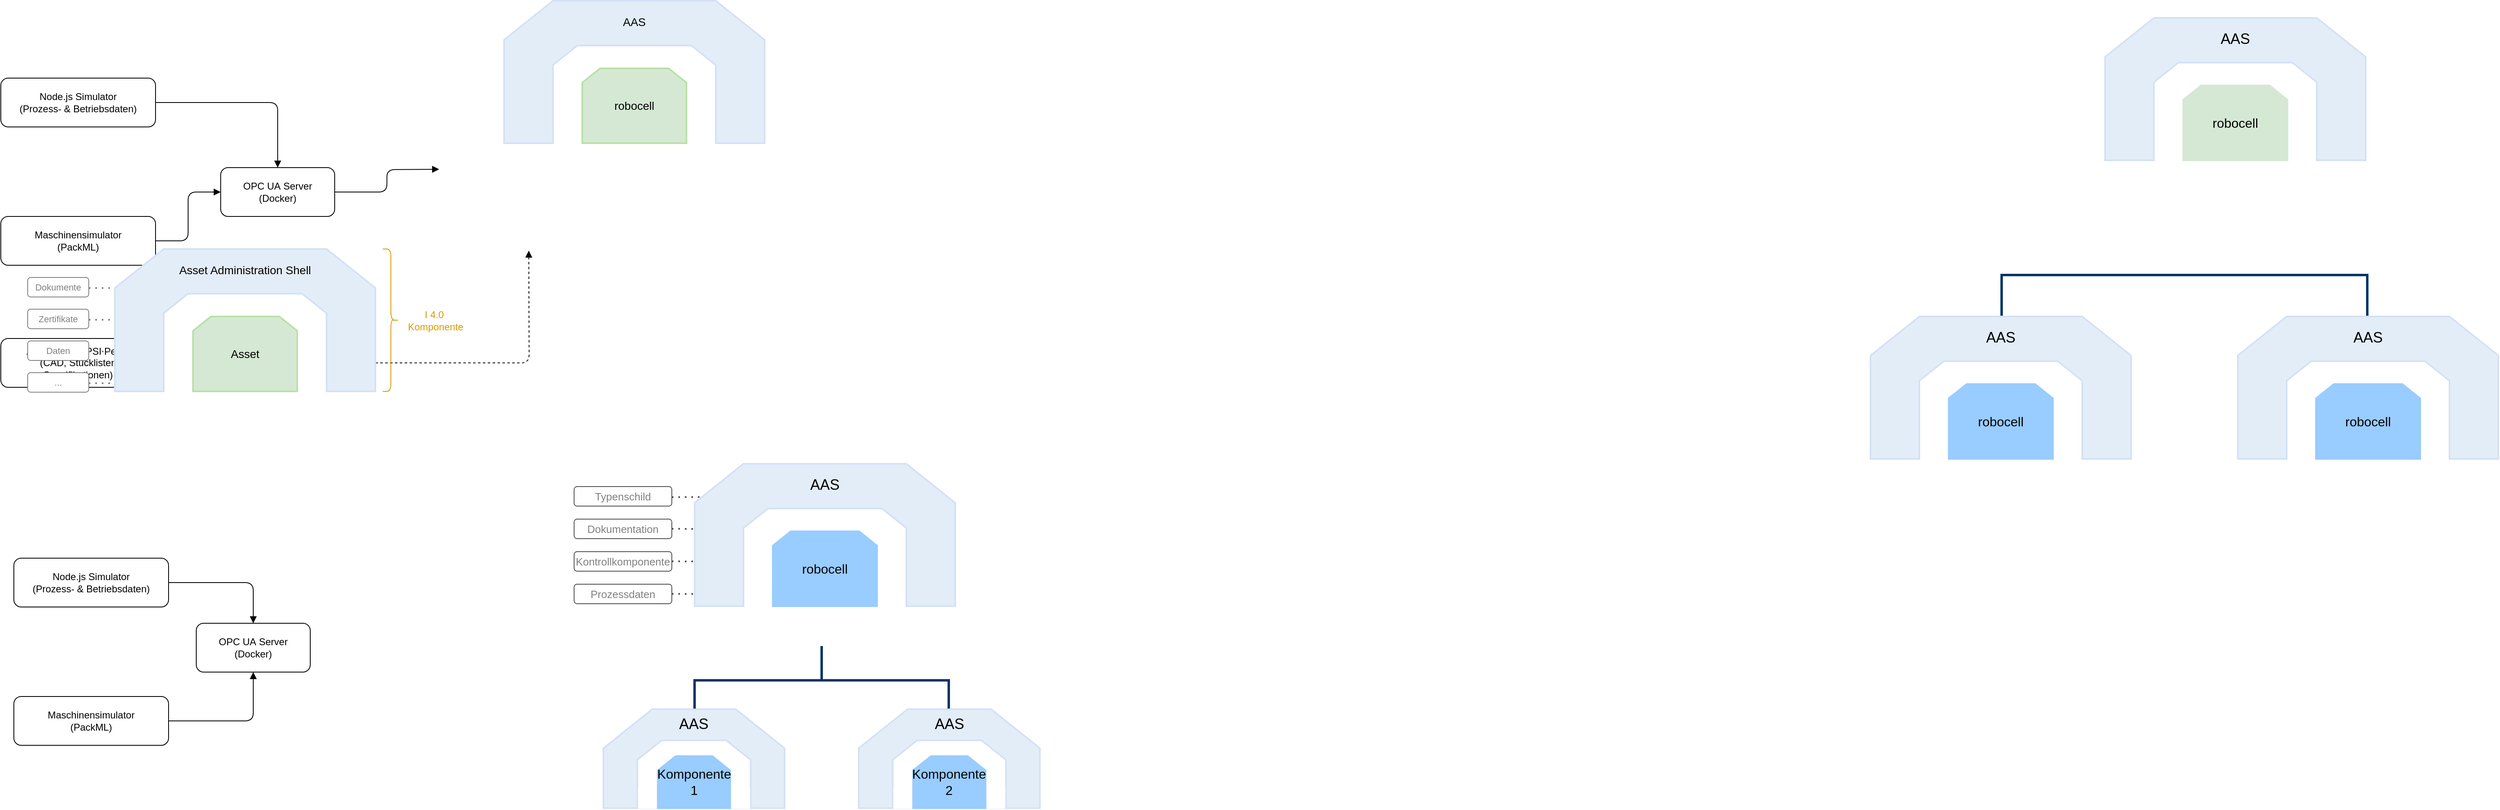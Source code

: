 <mxfile version="27.2.0">
  <diagram name="Datenquellen" id="OlZZAPoBLNmnHcz77i11">
    <mxGraphModel dx="2836" dy="1572" grid="1" gridSize="4" guides="1" tooltips="1" connect="1" arrows="1" fold="1" page="1" pageScale="1" pageWidth="827" pageHeight="1169" math="0" shadow="0">
      <root>
        <mxCell id="0" />
        <mxCell id="1" parent="0" />
        <mxCell id="GGNP_rc6r0dh1QSNLfma-2" value="OPC UA Server&#xa;(Docker)" style="rounded=1;whiteSpace=wrap;html=1;" vertex="1" parent="1">
          <mxGeometry x="350" y="260" width="140" height="60" as="geometry" />
        </mxCell>
        <mxCell id="GGNP_rc6r0dh1QSNLfma-3" value="Node.js Simulator&#xa;(Prozess- &amp; Betriebsdaten)" style="rounded=1;whiteSpace=wrap;html=1;" vertex="1" parent="1">
          <mxGeometry x="80" y="150" width="190" height="60" as="geometry" />
        </mxCell>
        <mxCell id="GGNP_rc6r0dh1QSNLfma-4" value="Maschinensimulator&#xa;(PackML)" style="rounded=1;whiteSpace=wrap;html=1;" vertex="1" parent="1">
          <mxGeometry x="80" y="320" width="190" height="60" as="geometry" />
        </mxCell>
        <mxCell id="GGNP_rc6r0dh1QSNLfma-5" value="Agile&amp;nbsp;(PLM) / PSI Penta&lt;br&gt;(CAD, Stücklisten&lt;br&gt;Spezifikationen)" style="rounded=1;whiteSpace=wrap;html=1;" vertex="1" parent="1">
          <mxGeometry x="80" y="470" width="190" height="60" as="geometry" />
        </mxCell>
        <mxCell id="GGNP_rc6r0dh1QSNLfma-7" style="edgeStyle=orthogonalEdgeStyle;endArrow=block;html=1;" edge="1" parent="1" source="GGNP_rc6r0dh1QSNLfma-3" target="GGNP_rc6r0dh1QSNLfma-2">
          <mxGeometry relative="1" as="geometry" />
        </mxCell>
        <mxCell id="GGNP_rc6r0dh1QSNLfma-8" style="edgeStyle=orthogonalEdgeStyle;endArrow=block;html=1;" edge="1" parent="1" source="GGNP_rc6r0dh1QSNLfma-4" target="GGNP_rc6r0dh1QSNLfma-2">
          <mxGeometry relative="1" as="geometry" />
        </mxCell>
        <mxCell id="GGNP_rc6r0dh1QSNLfma-9" style="edgeStyle=orthogonalEdgeStyle;endArrow=block;html=1;" edge="1" parent="1" source="GGNP_rc6r0dh1QSNLfma-2">
          <mxGeometry relative="1" as="geometry">
            <mxPoint x="618.25" y="262.0" as="targetPoint" />
          </mxGeometry>
        </mxCell>
        <mxCell id="GGNP_rc6r0dh1QSNLfma-10" style="edgeStyle=orthogonalEdgeStyle;endArrow=block;dashed=1;html=1;" edge="1" parent="1" source="GGNP_rc6r0dh1QSNLfma-5">
          <mxGeometry relative="1" as="geometry">
            <mxPoint x="728.333" y="362" as="targetPoint" />
          </mxGeometry>
        </mxCell>
        <mxCell id="GGNP_rc6r0dh1QSNLfma-12" value="" style="shape=loopLimit;whiteSpace=wrap;html=1;size=60;fillColor=#e3edf8;strokeColor=#D4E1F5;strokeWidth=2;" vertex="1" parent="1">
          <mxGeometry x="698" y="55" width="320" height="175" as="geometry" />
        </mxCell>
        <mxCell id="GGNP_rc6r0dh1QSNLfma-13" value="&lt;font style=&quot;font-size: 14px;&quot;&gt;AAS&lt;/font&gt;" style="text;html=1;align=center;verticalAlign=middle;whiteSpace=wrap;rounded=0;" vertex="1" parent="1">
          <mxGeometry x="766.25" y="66" width="183.5" height="30" as="geometry" />
        </mxCell>
        <mxCell id="GGNP_rc6r0dh1QSNLfma-14" value="" style="shape=loopLimit;whiteSpace=wrap;html=1;size=30;strokeColor=#D4E1F5;strokeWidth=2;" vertex="1" parent="1">
          <mxGeometry x="758" y="110" width="200" height="120" as="geometry" />
        </mxCell>
        <mxCell id="GGNP_rc6r0dh1QSNLfma-15" value="" style="shape=ext;double=1;rounded=0;whiteSpace=wrap;html=1;strokeColor=none;" vertex="1" parent="1">
          <mxGeometry x="759" y="192" width="198" height="39" as="geometry" />
        </mxCell>
        <mxCell id="GGNP_rc6r0dh1QSNLfma-16" value="&lt;font style=&quot;font-size: 14px;&quot;&gt;robocell&lt;/font&gt;" style="shape=loopLimit;whiteSpace=wrap;html=1;size=22;fillColor=#d5e8d4;strokeColor=#B9E0A5;strokeWidth=2;" vertex="1" parent="1">
          <mxGeometry x="794" y="138" width="128" height="92" as="geometry" />
        </mxCell>
        <mxCell id="GGNP_rc6r0dh1QSNLfma-50" value="" style="shape=loopLimit;whiteSpace=wrap;html=1;size=60;fillColor=#e3edf8;strokeColor=#D4E1F5;strokeWidth=2;" vertex="1" parent="1">
          <mxGeometry x="2664" y="76" width="320" height="175" as="geometry" />
        </mxCell>
        <mxCell id="GGNP_rc6r0dh1QSNLfma-51" value="&lt;font style=&quot;font-size: 18px;&quot;&gt;AAS&lt;/font&gt;" style="text;html=1;align=center;verticalAlign=middle;whiteSpace=wrap;rounded=0;" vertex="1" parent="1">
          <mxGeometry x="2732.25" y="87" width="183.5" height="30" as="geometry" />
        </mxCell>
        <mxCell id="GGNP_rc6r0dh1QSNLfma-52" value="" style="shape=loopLimit;whiteSpace=wrap;html=1;size=30;strokeColor=#D4E1F5;strokeWidth=2;" vertex="1" parent="1">
          <mxGeometry x="2724" y="131" width="200" height="120" as="geometry" />
        </mxCell>
        <mxCell id="GGNP_rc6r0dh1QSNLfma-53" value="" style="shape=ext;double=1;rounded=0;whiteSpace=wrap;html=1;strokeColor=none;" vertex="1" parent="1">
          <mxGeometry x="2725" y="213" width="198" height="39" as="geometry" />
        </mxCell>
        <mxCell id="GGNP_rc6r0dh1QSNLfma-54" value="&lt;font style=&quot;font-size: 16px;&quot;&gt;robocell&lt;/font&gt;" style="shape=loopLimit;whiteSpace=wrap;html=1;size=22;fillColor=#D5E8D4;strokeColor=#D5E8D4;strokeWidth=2;" vertex="1" parent="1">
          <mxGeometry x="2760" y="159" width="128" height="92" as="geometry" />
        </mxCell>
        <mxCell id="GGNP_rc6r0dh1QSNLfma-69" value="" style="shape=loopLimit;whiteSpace=wrap;html=1;size=60;fillColor=#e3edf8;strokeColor=#D4E1F5;strokeWidth=2;" vertex="1" parent="1">
          <mxGeometry x="932" y="624" width="320" height="175" as="geometry" />
        </mxCell>
        <mxCell id="GGNP_rc6r0dh1QSNLfma-70" value="&lt;font style=&quot;font-size: 18px;&quot;&gt;AAS&lt;/font&gt;" style="text;html=1;align=center;verticalAlign=middle;whiteSpace=wrap;rounded=0;" vertex="1" parent="1">
          <mxGeometry x="1000.25" y="635" width="183.5" height="30" as="geometry" />
        </mxCell>
        <mxCell id="GGNP_rc6r0dh1QSNLfma-71" value="" style="shape=loopLimit;whiteSpace=wrap;html=1;size=30;strokeColor=#D4E1F5;strokeWidth=2;" vertex="1" parent="1">
          <mxGeometry x="992" y="679" width="200" height="120" as="geometry" />
        </mxCell>
        <mxCell id="GGNP_rc6r0dh1QSNLfma-72" value="" style="shape=ext;double=1;rounded=0;whiteSpace=wrap;html=1;strokeColor=none;" vertex="1" parent="1">
          <mxGeometry x="993" y="761" width="198" height="39" as="geometry" />
        </mxCell>
        <mxCell id="GGNP_rc6r0dh1QSNLfma-73" value="&lt;font style=&quot;font-size: 16px;&quot;&gt;robocell&lt;/font&gt;" style="shape=loopLimit;whiteSpace=wrap;html=1;size=22;fillColor=#99CCFF;strokeColor=#99CCFF;strokeWidth=2;" vertex="1" parent="1">
          <mxGeometry x="1028" y="707" width="128" height="92" as="geometry" />
        </mxCell>
        <mxCell id="GGNP_rc6r0dh1QSNLfma-78" value="" style="shape=loopLimit;whiteSpace=wrap;html=1;size=60;fillColor=#e3edf8;strokeColor=#D4E1F5;strokeWidth=2;" vertex="1" parent="1">
          <mxGeometry x="2376" y="443" width="320" height="175" as="geometry" />
        </mxCell>
        <mxCell id="GGNP_rc6r0dh1QSNLfma-79" value="&lt;font style=&quot;font-size: 18px;&quot;&gt;AAS&lt;/font&gt;" style="text;html=1;align=center;verticalAlign=middle;whiteSpace=wrap;rounded=0;" vertex="1" parent="1">
          <mxGeometry x="2444.25" y="454" width="183.5" height="30" as="geometry" />
        </mxCell>
        <mxCell id="GGNP_rc6r0dh1QSNLfma-80" value="" style="shape=loopLimit;whiteSpace=wrap;html=1;size=30;strokeColor=#D4E1F5;strokeWidth=2;" vertex="1" parent="1">
          <mxGeometry x="2436" y="498" width="200" height="120" as="geometry" />
        </mxCell>
        <mxCell id="GGNP_rc6r0dh1QSNLfma-81" value="" style="shape=ext;double=1;rounded=0;whiteSpace=wrap;html=1;strokeColor=none;" vertex="1" parent="1">
          <mxGeometry x="2437" y="580" width="198" height="39" as="geometry" />
        </mxCell>
        <mxCell id="GGNP_rc6r0dh1QSNLfma-82" value="&lt;font style=&quot;font-size: 16px;&quot;&gt;robocell&lt;/font&gt;" style="shape=loopLimit;whiteSpace=wrap;html=1;size=22;fillColor=#99CCFF;strokeColor=#99CCFF;strokeWidth=2;" vertex="1" parent="1">
          <mxGeometry x="2472" y="526" width="128" height="92" as="geometry" />
        </mxCell>
        <mxCell id="GGNP_rc6r0dh1QSNLfma-83" value="" style="shape=loopLimit;whiteSpace=wrap;html=1;size=60;fillColor=#e3edf8;strokeColor=#D4E1F5;strokeWidth=2;" vertex="1" parent="1">
          <mxGeometry x="2827" y="443" width="320" height="175" as="geometry" />
        </mxCell>
        <mxCell id="GGNP_rc6r0dh1QSNLfma-84" value="&lt;font style=&quot;font-size: 18px;&quot;&gt;AAS&lt;/font&gt;" style="text;html=1;align=center;verticalAlign=middle;whiteSpace=wrap;rounded=0;" vertex="1" parent="1">
          <mxGeometry x="2895.25" y="454" width="183.5" height="30" as="geometry" />
        </mxCell>
        <mxCell id="GGNP_rc6r0dh1QSNLfma-85" value="" style="shape=loopLimit;whiteSpace=wrap;html=1;size=30;strokeColor=#D4E1F5;strokeWidth=2;" vertex="1" parent="1">
          <mxGeometry x="2887" y="498" width="200" height="120" as="geometry" />
        </mxCell>
        <mxCell id="GGNP_rc6r0dh1QSNLfma-86" value="" style="shape=ext;double=1;rounded=0;whiteSpace=wrap;html=1;strokeColor=none;" vertex="1" parent="1">
          <mxGeometry x="2888" y="580" width="198" height="39" as="geometry" />
        </mxCell>
        <mxCell id="GGNP_rc6r0dh1QSNLfma-87" value="&lt;font style=&quot;font-size: 16px;&quot;&gt;robocell&lt;/font&gt;" style="shape=loopLimit;whiteSpace=wrap;html=1;size=22;fillColor=#99CCFF;strokeColor=#99CCFF;strokeWidth=2;" vertex="1" parent="1">
          <mxGeometry x="2923" y="526" width="128" height="92" as="geometry" />
        </mxCell>
        <mxCell id="GGNP_rc6r0dh1QSNLfma-88" value="" style="strokeWidth=3;html=1;shape=mxgraph.flowchart.annotation_1;align=left;pointerEvents=1;direction=south;strokeColor=#003366;" vertex="1" parent="1">
          <mxGeometry x="2537" y="392" width="449" height="50" as="geometry" />
        </mxCell>
        <mxCell id="GGNP_rc6r0dh1QSNLfma-91" value="OPC UA Server&#xa;(Docker)" style="rounded=1;whiteSpace=wrap;html=1;" vertex="1" parent="1">
          <mxGeometry x="320" y="820" width="140" height="60" as="geometry" />
        </mxCell>
        <mxCell id="GGNP_rc6r0dh1QSNLfma-92" value="Node.js Simulator&#xa;(Prozess- &amp; Betriebsdaten)" style="rounded=1;whiteSpace=wrap;html=1;" vertex="1" parent="1">
          <mxGeometry x="96" y="740" width="190" height="60" as="geometry" />
        </mxCell>
        <mxCell id="GGNP_rc6r0dh1QSNLfma-93" value="Maschinensimulator&#xa;(PackML)" style="rounded=1;whiteSpace=wrap;html=1;" vertex="1" parent="1">
          <mxGeometry x="96" y="910" width="190" height="60" as="geometry" />
        </mxCell>
        <mxCell id="GGNP_rc6r0dh1QSNLfma-94" style="edgeStyle=orthogonalEdgeStyle;endArrow=block;html=1;" edge="1" parent="1" source="GGNP_rc6r0dh1QSNLfma-92" target="GGNP_rc6r0dh1QSNLfma-91">
          <mxGeometry relative="1" as="geometry" />
        </mxCell>
        <mxCell id="GGNP_rc6r0dh1QSNLfma-95" style="edgeStyle=orthogonalEdgeStyle;endArrow=block;html=1;" edge="1" parent="1" source="GGNP_rc6r0dh1QSNLfma-93" target="GGNP_rc6r0dh1QSNLfma-91">
          <mxGeometry relative="1" as="geometry" />
        </mxCell>
        <mxCell id="GGNP_rc6r0dh1QSNLfma-98" value="" style="shape=loopLimit;whiteSpace=wrap;html=1;size=60;fillColor=#e3edf8;strokeColor=#D4E1F5;strokeWidth=2;" vertex="1" parent="1">
          <mxGeometry x="220" y="360" width="320" height="175" as="geometry" />
        </mxCell>
        <mxCell id="GGNP_rc6r0dh1QSNLfma-99" value="&lt;font style=&quot;font-size: 14px;&quot;&gt;Asset Administration Shell&lt;/font&gt;" style="text;html=1;align=center;verticalAlign=middle;whiteSpace=wrap;rounded=0;" vertex="1" parent="1">
          <mxGeometry x="288.25" y="371" width="183.5" height="30" as="geometry" />
        </mxCell>
        <mxCell id="GGNP_rc6r0dh1QSNLfma-100" value="" style="shape=loopLimit;whiteSpace=wrap;html=1;size=30;strokeColor=#D4E1F5;strokeWidth=2;" vertex="1" parent="1">
          <mxGeometry x="280" y="415" width="200" height="120" as="geometry" />
        </mxCell>
        <mxCell id="GGNP_rc6r0dh1QSNLfma-101" value="" style="shape=ext;double=1;rounded=0;whiteSpace=wrap;html=1;strokeColor=none;" vertex="1" parent="1">
          <mxGeometry x="281" y="497" width="198" height="39" as="geometry" />
        </mxCell>
        <mxCell id="GGNP_rc6r0dh1QSNLfma-102" value="&lt;font style=&quot;font-size: 14px;&quot;&gt;Asset&lt;/font&gt;" style="shape=loopLimit;whiteSpace=wrap;html=1;size=22;fillColor=#d5e8d4;strokeColor=#B9E0A5;strokeWidth=2;" vertex="1" parent="1">
          <mxGeometry x="316" y="443" width="128" height="92" as="geometry" />
        </mxCell>
        <mxCell id="GGNP_rc6r0dh1QSNLfma-103" value="&lt;font style=&quot;font-size: 11px;&quot; color=&quot;#808080&quot;&gt;Zertifikate&lt;/font&gt;" style="rounded=1;whiteSpace=wrap;html=1;strokeColor=#808080;" vertex="1" parent="1">
          <mxGeometry x="113" y="434" width="75" height="24" as="geometry" />
        </mxCell>
        <mxCell id="GGNP_rc6r0dh1QSNLfma-104" value="&lt;font style=&quot;font-size: 11px;&quot; color=&quot;#808080&quot;&gt;Daten&lt;/font&gt;" style="rounded=1;whiteSpace=wrap;html=1;strokeColor=#808080;" vertex="1" parent="1">
          <mxGeometry x="113" y="473" width="75" height="24" as="geometry" />
        </mxCell>
        <mxCell id="GGNP_rc6r0dh1QSNLfma-105" value="&lt;font style=&quot;font-size: 11px;&quot; color=&quot;#808080&quot;&gt;...&lt;/font&gt;" style="rounded=1;whiteSpace=wrap;html=1;strokeColor=#808080;" vertex="1" parent="1">
          <mxGeometry x="113" y="512" width="75" height="24" as="geometry" />
        </mxCell>
        <mxCell id="GGNP_rc6r0dh1QSNLfma-106" value="" style="endArrow=none;dashed=1;html=1;dashPattern=1 3;strokeWidth=2;rounded=0;exitX=1;exitY=0.5;exitDx=0;exitDy=0;entryX=0;entryY=0.851;entryDx=0;entryDy=0;entryPerimeter=0;strokeColor=#808080;" edge="1" parent="1">
          <mxGeometry width="50" height="50" relative="1" as="geometry">
            <mxPoint x="188" y="525" as="sourcePoint" />
            <mxPoint x="220" y="524.925" as="targetPoint" />
          </mxGeometry>
        </mxCell>
        <mxCell id="GGNP_rc6r0dh1QSNLfma-107" value="" style="endArrow=none;dashed=1;html=1;dashPattern=1 3;strokeWidth=2;rounded=0;exitX=1;exitY=0.5;exitDx=0;exitDy=0;entryX=0;entryY=0.851;entryDx=0;entryDy=0;entryPerimeter=0;strokeColor=#808080;" edge="1" parent="1">
          <mxGeometry width="50" height="50" relative="1" as="geometry">
            <mxPoint x="188" y="486" as="sourcePoint" />
            <mxPoint x="220" y="486" as="targetPoint" />
          </mxGeometry>
        </mxCell>
        <mxCell id="GGNP_rc6r0dh1QSNLfma-108" value="" style="endArrow=none;dashed=1;html=1;dashPattern=1 3;strokeWidth=2;rounded=0;exitX=1;exitY=0.5;exitDx=0;exitDy=0;entryX=0;entryY=0.851;entryDx=0;entryDy=0;entryPerimeter=0;strokeColor=#808080;" edge="1" parent="1">
          <mxGeometry width="50" height="50" relative="1" as="geometry">
            <mxPoint x="188" y="447" as="sourcePoint" />
            <mxPoint x="220" y="447" as="targetPoint" />
          </mxGeometry>
        </mxCell>
        <mxCell id="GGNP_rc6r0dh1QSNLfma-109" value="" style="shape=curlyBracket;whiteSpace=wrap;html=1;rounded=1;flipH=1;labelPosition=right;verticalLabelPosition=middle;align=left;verticalAlign=middle;strokeColor=#D79B00;fillColor=#ffe6cc;" vertex="1" parent="1">
          <mxGeometry x="549" y="360" width="20" height="175" as="geometry" />
        </mxCell>
        <mxCell id="GGNP_rc6r0dh1QSNLfma-110" value="&lt;font color=&quot;#d79b00&quot;&gt;I 4.0&amp;nbsp;&lt;/font&gt;&lt;div&gt;&lt;font color=&quot;#d79b00&quot;&gt;Komponente&lt;/font&gt;&lt;/div&gt;" style="text;html=1;align=center;verticalAlign=middle;whiteSpace=wrap;rounded=0;" vertex="1" parent="1">
          <mxGeometry x="581" y="432.5" width="66" height="30" as="geometry" />
        </mxCell>
        <mxCell id="GGNP_rc6r0dh1QSNLfma-111" value="&lt;font style=&quot;font-size: 11px;&quot; color=&quot;#808080&quot;&gt;Dokumente&lt;/font&gt;" style="rounded=1;whiteSpace=wrap;html=1;strokeColor=#808080;" vertex="1" parent="1">
          <mxGeometry x="113" y="395" width="75" height="24" as="geometry" />
        </mxCell>
        <mxCell id="GGNP_rc6r0dh1QSNLfma-112" value="" style="endArrow=none;dashed=1;html=1;dashPattern=1 3;strokeWidth=2;rounded=0;exitX=1;exitY=0.5;exitDx=0;exitDy=0;entryX=0;entryY=0.851;entryDx=0;entryDy=0;entryPerimeter=0;strokeColor=#808080;" edge="1" parent="1">
          <mxGeometry width="50" height="50" relative="1" as="geometry">
            <mxPoint x="188" y="408" as="sourcePoint" />
            <mxPoint x="220" y="408" as="targetPoint" />
          </mxGeometry>
        </mxCell>
        <mxCell id="GGNP_rc6r0dh1QSNLfma-113" value="&lt;font style=&quot;font-size: 13px;&quot; color=&quot;#808080&quot;&gt;Dokumentation&lt;/font&gt;" style="rounded=1;whiteSpace=wrap;html=1;strokeColor=#4D4D4D;" vertex="1" parent="1">
          <mxGeometry x="784" y="692" width="120" height="24" as="geometry" />
        </mxCell>
        <mxCell id="GGNP_rc6r0dh1QSNLfma-114" value="&lt;font style=&quot;font-size: 13px;&quot; color=&quot;#808080&quot;&gt;Kontrollkomponente&lt;/font&gt;" style="rounded=1;whiteSpace=wrap;html=1;strokeColor=#4D4D4D;" vertex="1" parent="1">
          <mxGeometry x="784" y="732" width="120" height="24" as="geometry" />
        </mxCell>
        <mxCell id="GGNP_rc6r0dh1QSNLfma-115" value="&lt;font style=&quot;font-size: 13px;&quot; color=&quot;#808080&quot;&gt;Typenschild&lt;/font&gt;" style="rounded=1;whiteSpace=wrap;html=1;strokeColor=#4D4D4D;" vertex="1" parent="1">
          <mxGeometry x="784" y="652" width="120" height="24" as="geometry" />
        </mxCell>
        <mxCell id="GGNP_rc6r0dh1QSNLfma-116" value="&lt;font style=&quot;font-size: 13px;&quot; color=&quot;#808080&quot;&gt;Prozessdaten&lt;/font&gt;" style="rounded=1;whiteSpace=wrap;html=1;strokeColor=#4D4D4D;" vertex="1" parent="1">
          <mxGeometry x="784" y="772" width="120" height="24" as="geometry" />
        </mxCell>
        <mxCell id="GGNP_rc6r0dh1QSNLfma-117" value="" style="endArrow=none;dashed=1;html=1;dashPattern=1 3;strokeWidth=2;rounded=0;exitX=1;exitY=0.5;exitDx=0;exitDy=0;entryX=0.033;entryY=0.233;entryDx=0;entryDy=0;entryPerimeter=0;strokeColor=#4D4D4D;" edge="1" parent="1" target="GGNP_rc6r0dh1QSNLfma-69">
          <mxGeometry width="50" height="50" relative="1" as="geometry">
            <mxPoint x="904" y="665" as="sourcePoint" />
            <mxPoint x="936" y="665" as="targetPoint" />
          </mxGeometry>
        </mxCell>
        <mxCell id="GGNP_rc6r0dh1QSNLfma-118" value="" style="endArrow=none;dashed=1;html=1;dashPattern=1 3;strokeWidth=2;rounded=0;exitX=1;exitY=0.5;exitDx=0;exitDy=0;strokeColor=#4D4D4D;" edge="1" parent="1">
          <mxGeometry width="50" height="50" relative="1" as="geometry">
            <mxPoint x="904" y="703.88" as="sourcePoint" />
            <mxPoint x="932" y="704" as="targetPoint" />
          </mxGeometry>
        </mxCell>
        <mxCell id="GGNP_rc6r0dh1QSNLfma-119" value="" style="endArrow=none;dashed=1;html=1;dashPattern=1 3;strokeWidth=2;rounded=0;exitX=1;exitY=0.5;exitDx=0;exitDy=0;strokeColor=#4D4D4D;" edge="1" parent="1">
          <mxGeometry width="50" height="50" relative="1" as="geometry">
            <mxPoint x="904" y="743.88" as="sourcePoint" />
            <mxPoint x="932" y="744" as="targetPoint" />
          </mxGeometry>
        </mxCell>
        <mxCell id="GGNP_rc6r0dh1QSNLfma-120" value="" style="endArrow=none;dashed=1;html=1;dashPattern=1 3;strokeWidth=2;rounded=0;exitX=1;exitY=0.5;exitDx=0;exitDy=0;strokeColor=#4D4D4D;" edge="1" parent="1">
          <mxGeometry width="50" height="50" relative="1" as="geometry">
            <mxPoint x="904" y="783.88" as="sourcePoint" />
            <mxPoint x="932" y="784" as="targetPoint" />
          </mxGeometry>
        </mxCell>
        <mxCell id="GGNP_rc6r0dh1QSNLfma-126" value="" style="group" vertex="1" connectable="0" parent="1">
          <mxGeometry x="820" y="848" width="536" height="200" as="geometry" />
        </mxCell>
        <mxCell id="GGNP_rc6r0dh1QSNLfma-89" value="" style="group" vertex="1" connectable="0" parent="GGNP_rc6r0dh1QSNLfma-126">
          <mxGeometry y="42.105" width="536" height="157.895" as="geometry" />
        </mxCell>
        <mxCell id="GGNP_rc6r0dh1QSNLfma-55" value="" style="shape=loopLimit;whiteSpace=wrap;html=1;size=60;fillColor=#e3edf8;strokeColor=#D4E1F5;strokeWidth=2;" vertex="1" parent="GGNP_rc6r0dh1QSNLfma-89">
          <mxGeometry y="35.474" width="222.464" height="121.725" as="geometry" />
        </mxCell>
        <mxCell id="GGNP_rc6r0dh1QSNLfma-56" value="&lt;font style=&quot;font-size: 18px;&quot;&gt;AAS&lt;/font&gt;" style="text;html=1;align=center;verticalAlign=middle;whiteSpace=wrap;rounded=0;" vertex="1" parent="GGNP_rc6r0dh1QSNLfma-89">
          <mxGeometry x="47.447" y="43.125" width="127.569" height="20.867" as="geometry" />
        </mxCell>
        <mxCell id="GGNP_rc6r0dh1QSNLfma-57" value="" style="shape=loopLimit;whiteSpace=wrap;html=1;size=30;strokeColor=#D4E1F5;strokeWidth=2;" vertex="1" parent="GGNP_rc6r0dh1QSNLfma-89">
          <mxGeometry x="41.712" y="73.731" width="139.04" height="83.469" as="geometry" />
        </mxCell>
        <mxCell id="GGNP_rc6r0dh1QSNLfma-58" value="" style="shape=ext;double=1;rounded=0;whiteSpace=wrap;html=1;strokeColor=none;" vertex="1" parent="GGNP_rc6r0dh1QSNLfma-89">
          <mxGeometry x="42.407" y="130.767" width="137.65" height="27.127" as="geometry" />
        </mxCell>
        <mxCell id="GGNP_rc6r0dh1QSNLfma-59" value="&lt;font style=&quot;font-size: 16px;&quot;&gt;Komponente&lt;/font&gt;&lt;div&gt;&lt;font style=&quot;font-size: 16px;&quot;&gt;1&lt;/font&gt;&lt;/div&gt;" style="shape=loopLimit;whiteSpace=wrap;html=1;size=22;fillColor=#99CCFF;strokeColor=#99CCFF;strokeWidth=2;" vertex="1" parent="GGNP_rc6r0dh1QSNLfma-89">
          <mxGeometry x="66.739" y="93.207" width="88.986" height="63.993" as="geometry" />
        </mxCell>
        <mxCell id="GGNP_rc6r0dh1QSNLfma-60" value="" style="shape=loopLimit;whiteSpace=wrap;html=1;size=60;fillColor=#e3edf8;strokeColor=#D4E1F5;strokeWidth=2;" vertex="1" parent="GGNP_rc6r0dh1QSNLfma-89">
          <mxGeometry x="313.536" y="35.474" width="222.464" height="121.725" as="geometry" />
        </mxCell>
        <mxCell id="GGNP_rc6r0dh1QSNLfma-61" value="&lt;font style=&quot;font-size: 18px;&quot;&gt;AAS&lt;/font&gt;" style="text;html=1;align=center;verticalAlign=middle;whiteSpace=wrap;rounded=0;" vertex="1" parent="GGNP_rc6r0dh1QSNLfma-89">
          <mxGeometry x="360.983" y="43.125" width="127.569" height="20.867" as="geometry" />
        </mxCell>
        <mxCell id="GGNP_rc6r0dh1QSNLfma-62" value="" style="shape=loopLimit;whiteSpace=wrap;html=1;size=30;strokeColor=#D4E1F5;strokeWidth=2;" vertex="1" parent="GGNP_rc6r0dh1QSNLfma-89">
          <mxGeometry x="355.248" y="73.731" width="139.04" height="83.469" as="geometry" />
        </mxCell>
        <mxCell id="GGNP_rc6r0dh1QSNLfma-63" value="" style="shape=ext;double=1;rounded=0;whiteSpace=wrap;html=1;strokeColor=none;" vertex="1" parent="GGNP_rc6r0dh1QSNLfma-89">
          <mxGeometry x="355.943" y="130.767" width="137.65" height="27.127" as="geometry" />
        </mxCell>
        <mxCell id="GGNP_rc6r0dh1QSNLfma-64" value="&lt;font style=&quot;font-size: 16px;&quot;&gt;Komponente&lt;/font&gt;&lt;div&gt;&lt;font style=&quot;font-size: 16px;&quot;&gt;2&lt;/font&gt;&lt;/div&gt;" style="shape=loopLimit;whiteSpace=wrap;html=1;size=22;fillColor=#99CCFF;strokeColor=#99CCFF;strokeWidth=2;" vertex="1" parent="GGNP_rc6r0dh1QSNLfma-89">
          <mxGeometry x="380.275" y="93.207" width="88.986" height="63.993" as="geometry" />
        </mxCell>
        <mxCell id="GGNP_rc6r0dh1QSNLfma-65" value="" style="strokeWidth=3;html=1;shape=mxgraph.flowchart.annotation_1;align=left;pointerEvents=1;direction=south;strokeColor=#003366;" vertex="1" parent="GGNP_rc6r0dh1QSNLfma-89">
          <mxGeometry x="111.927" width="312.145" height="34.779" as="geometry" />
        </mxCell>
        <mxCell id="GGNP_rc6r0dh1QSNLfma-90" value="" style="endArrow=none;html=1;rounded=0;exitX=0;exitY=0.5;exitDx=0;exitDy=0;exitPerimeter=0;strokeColor=#003366;strokeWidth=3;" edge="1" parent="GGNP_rc6r0dh1QSNLfma-126" source="GGNP_rc6r0dh1QSNLfma-65">
          <mxGeometry width="50" height="50" relative="1" as="geometry">
            <mxPoint x="471.68" y="29.825" as="sourcePoint" />
            <mxPoint x="268" as="targetPoint" />
          </mxGeometry>
        </mxCell>
      </root>
    </mxGraphModel>
  </diagram>
</mxfile>

